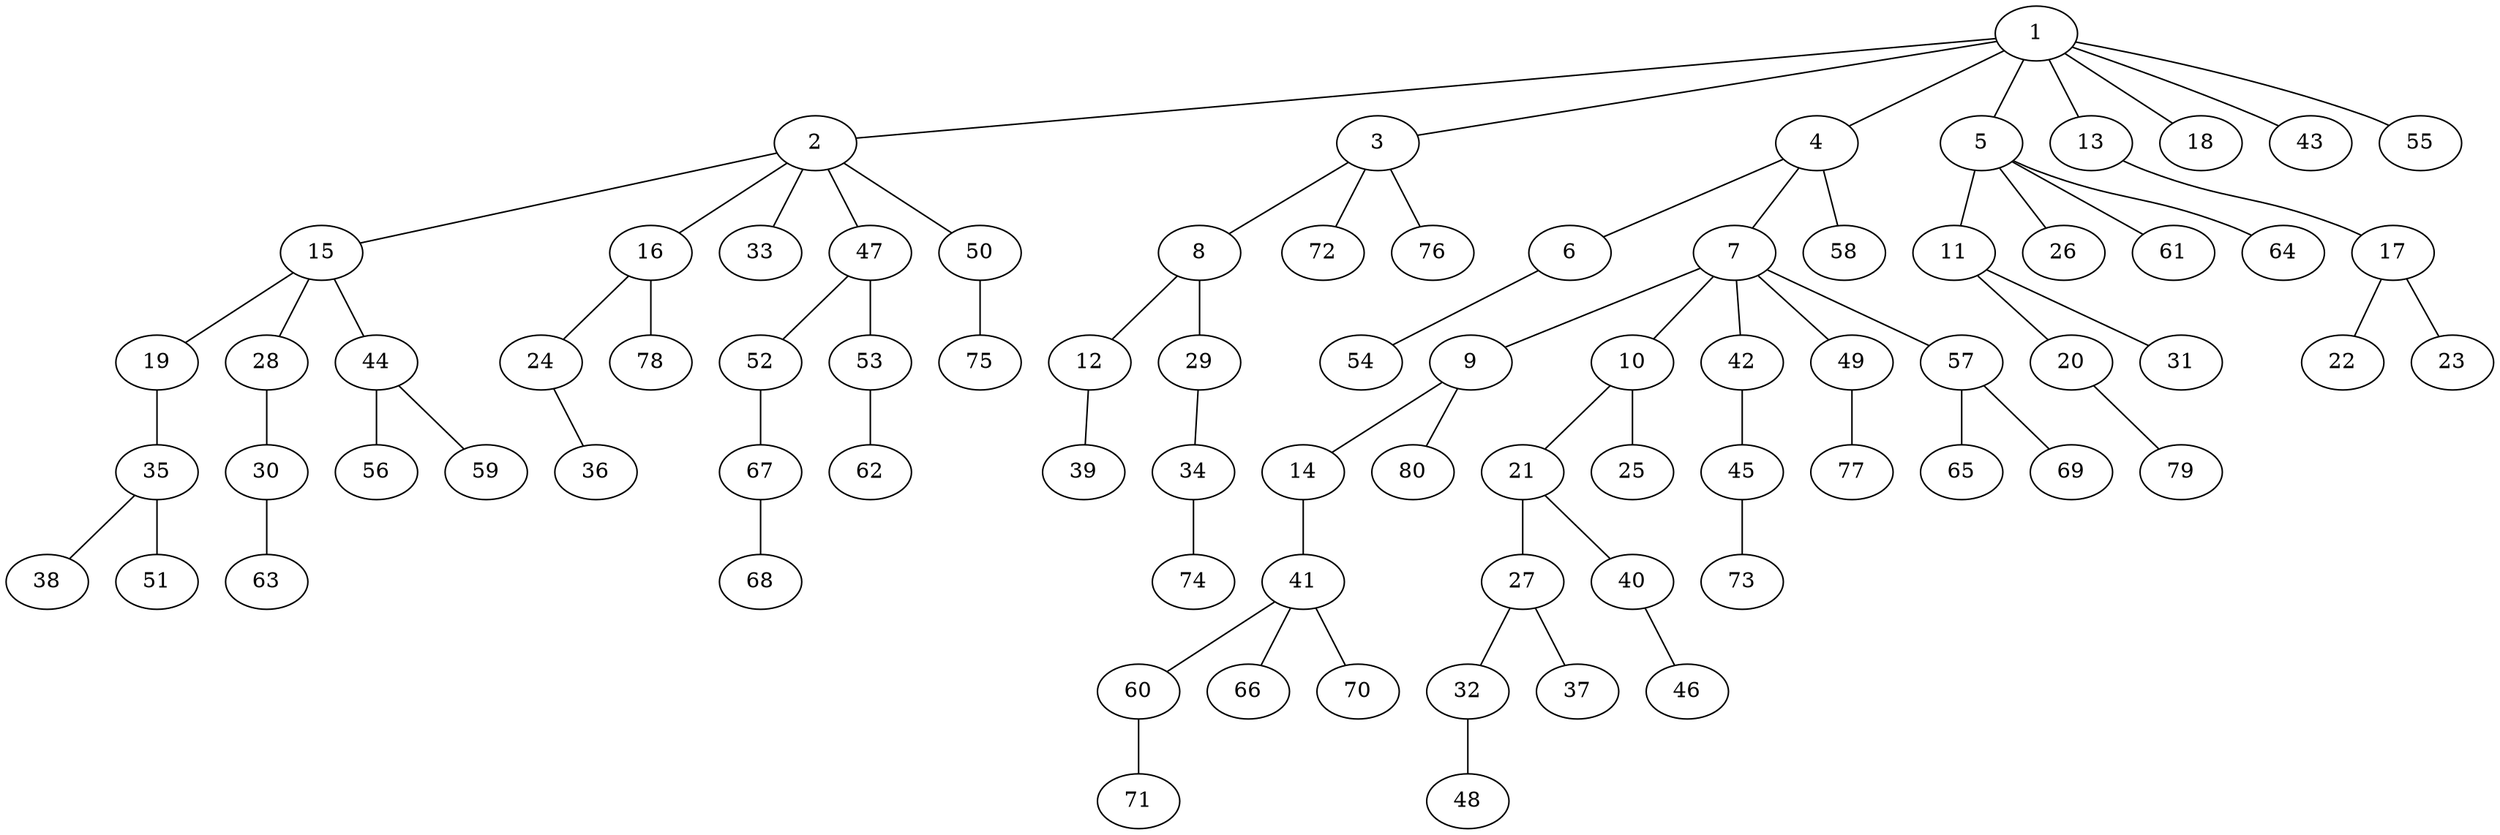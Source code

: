 graph graphname {1--2
1--3
1--4
1--5
1--13
1--18
1--43
1--55
2--15
2--16
2--33
2--47
2--50
3--8
3--72
3--76
4--6
4--7
4--58
5--11
5--26
5--61
5--64
6--54
7--9
7--10
7--42
7--49
7--57
8--12
8--29
9--14
9--80
10--21
10--25
11--20
11--31
12--39
13--17
14--41
15--19
15--28
15--44
16--24
16--78
17--22
17--23
19--35
20--79
21--27
21--40
24--36
27--32
27--37
28--30
29--34
30--63
32--48
34--74
35--38
35--51
40--46
41--60
41--66
41--70
42--45
44--56
44--59
45--73
47--52
47--53
49--77
50--75
52--67
53--62
57--65
57--69
60--71
67--68
}